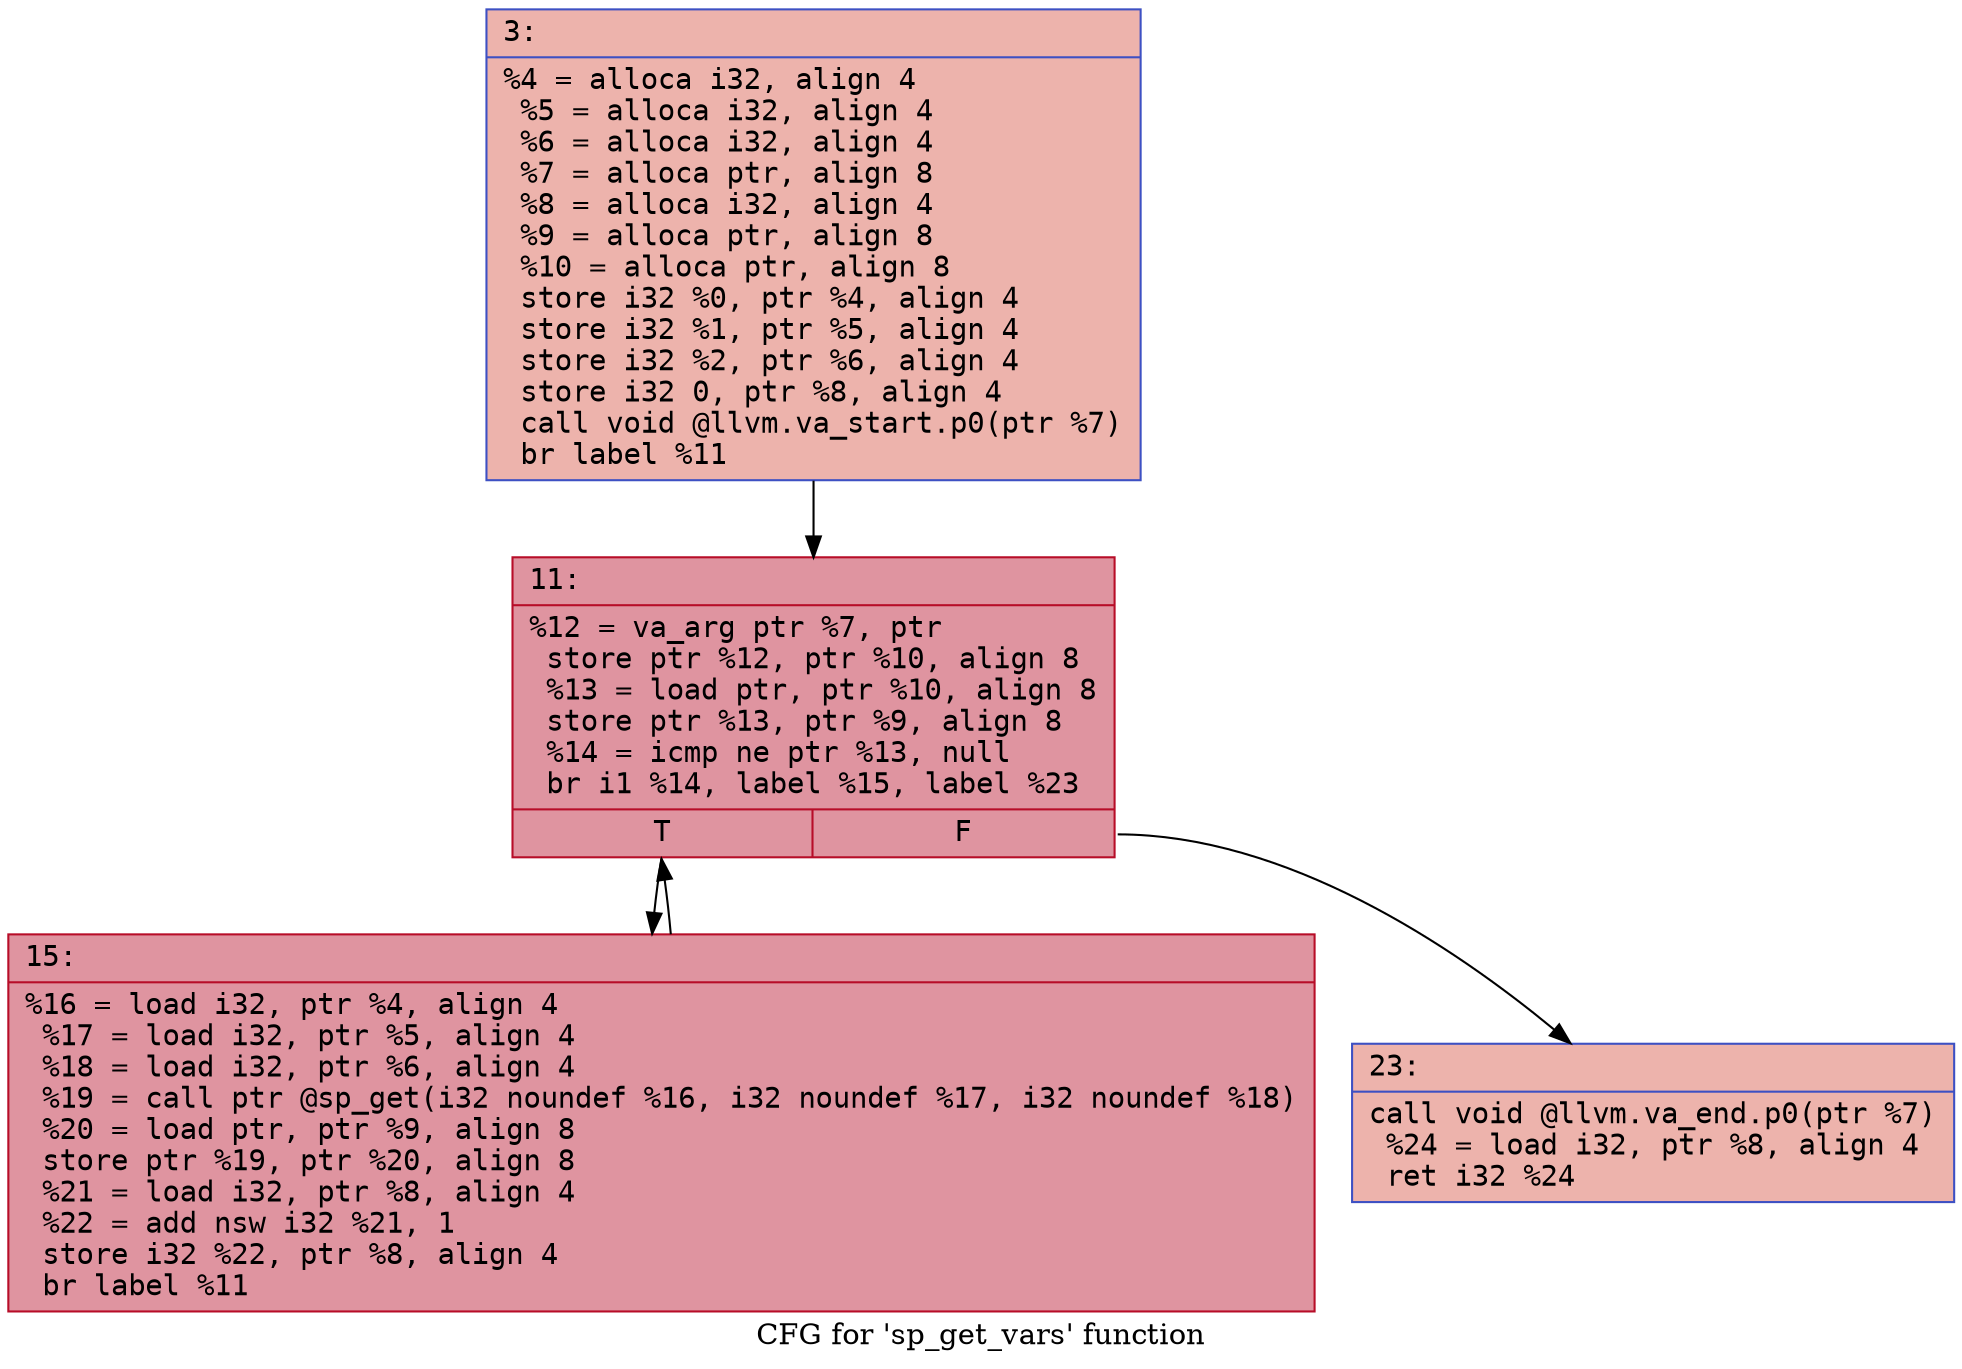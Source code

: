 digraph "CFG for 'sp_get_vars' function" {
	label="CFG for 'sp_get_vars' function";

	Node0x6000026754a0 [shape=record,color="#3d50c3ff", style=filled, fillcolor="#d6524470" fontname="Courier",label="{3:\l|  %4 = alloca i32, align 4\l  %5 = alloca i32, align 4\l  %6 = alloca i32, align 4\l  %7 = alloca ptr, align 8\l  %8 = alloca i32, align 4\l  %9 = alloca ptr, align 8\l  %10 = alloca ptr, align 8\l  store i32 %0, ptr %4, align 4\l  store i32 %1, ptr %5, align 4\l  store i32 %2, ptr %6, align 4\l  store i32 0, ptr %8, align 4\l  call void @llvm.va_start.p0(ptr %7)\l  br label %11\l}"];
	Node0x6000026754a0 -> Node0x6000026754f0[tooltip="3 -> 11\nProbability 100.00%" ];
	Node0x6000026754f0 [shape=record,color="#b70d28ff", style=filled, fillcolor="#b70d2870" fontname="Courier",label="{11:\l|  %12 = va_arg ptr %7, ptr\l  store ptr %12, ptr %10, align 8\l  %13 = load ptr, ptr %10, align 8\l  store ptr %13, ptr %9, align 8\l  %14 = icmp ne ptr %13, null\l  br i1 %14, label %15, label %23\l|{<s0>T|<s1>F}}"];
	Node0x6000026754f0:s0 -> Node0x600002675540[tooltip="11 -> 15\nProbability 96.88%" ];
	Node0x6000026754f0:s1 -> Node0x600002675590[tooltip="11 -> 23\nProbability 3.12%" ];
	Node0x600002675540 [shape=record,color="#b70d28ff", style=filled, fillcolor="#b70d2870" fontname="Courier",label="{15:\l|  %16 = load i32, ptr %4, align 4\l  %17 = load i32, ptr %5, align 4\l  %18 = load i32, ptr %6, align 4\l  %19 = call ptr @sp_get(i32 noundef %16, i32 noundef %17, i32 noundef %18)\l  %20 = load ptr, ptr %9, align 8\l  store ptr %19, ptr %20, align 8\l  %21 = load i32, ptr %8, align 4\l  %22 = add nsw i32 %21, 1\l  store i32 %22, ptr %8, align 4\l  br label %11\l}"];
	Node0x600002675540 -> Node0x6000026754f0[tooltip="15 -> 11\nProbability 100.00%" ];
	Node0x600002675590 [shape=record,color="#3d50c3ff", style=filled, fillcolor="#d6524470" fontname="Courier",label="{23:\l|  call void @llvm.va_end.p0(ptr %7)\l  %24 = load i32, ptr %8, align 4\l  ret i32 %24\l}"];
}
